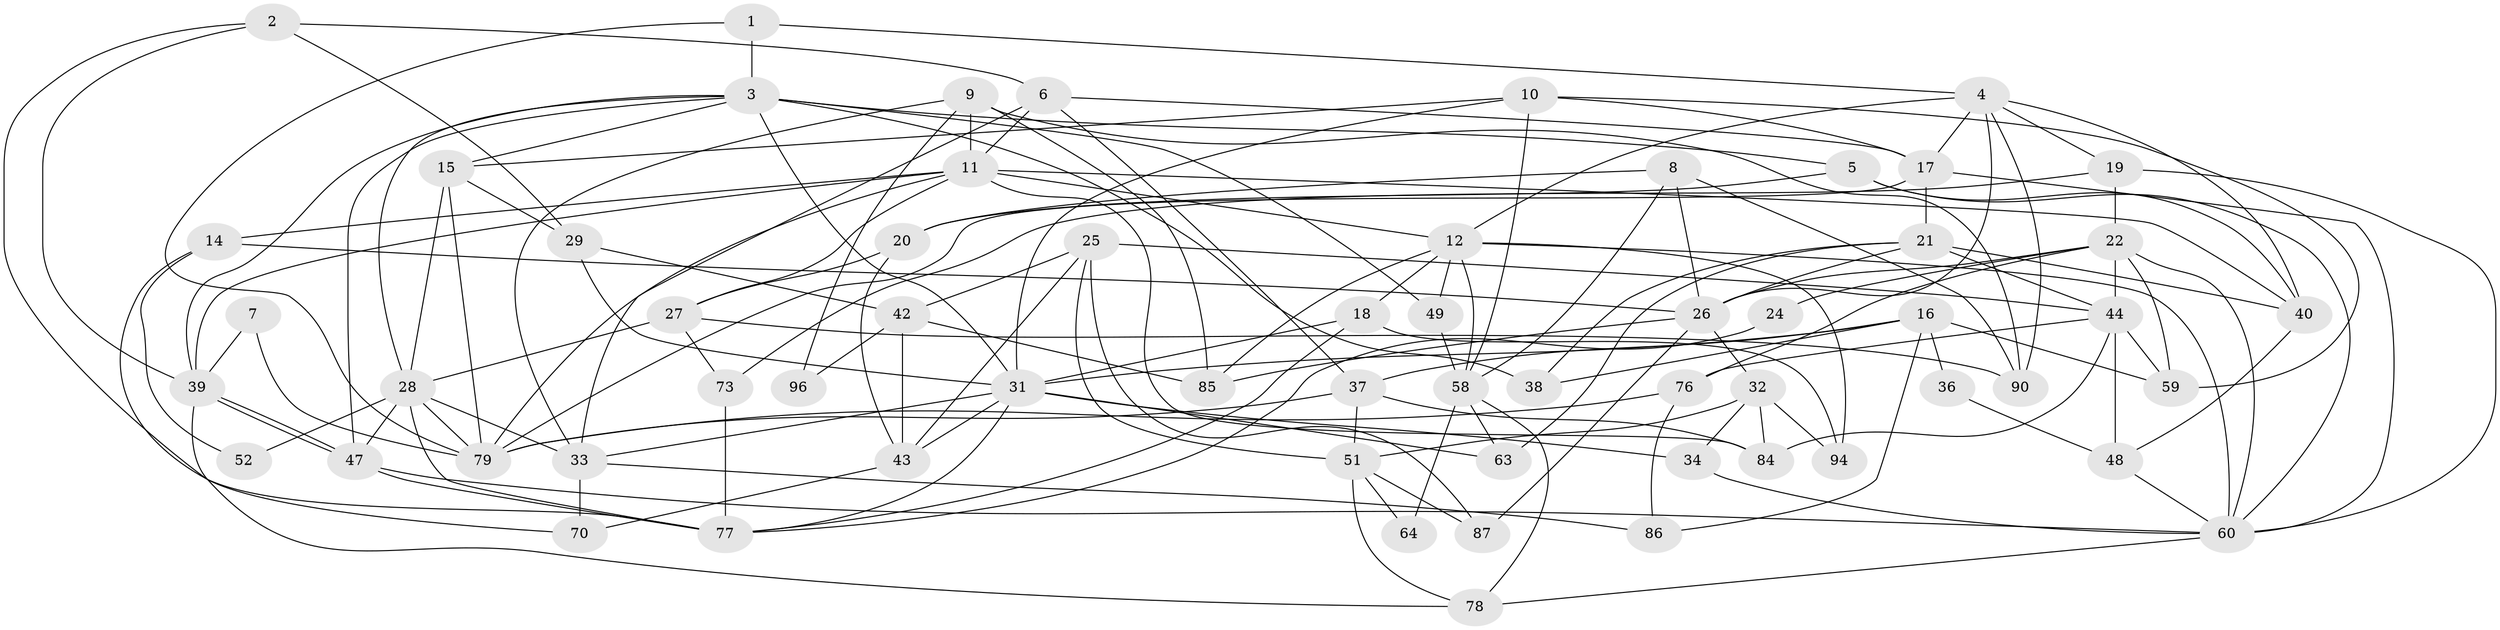 // original degree distribution, {3: 0.2708333333333333, 4: 0.28125, 7: 0.020833333333333332, 6: 0.08333333333333333, 5: 0.21875, 2: 0.11458333333333333, 9: 0.010416666666666666}
// Generated by graph-tools (version 1.1) at 2025/41/03/06/25 10:41:57]
// undirected, 62 vertices, 152 edges
graph export_dot {
graph [start="1"]
  node [color=gray90,style=filled];
  1;
  2;
  3 [super="+88"];
  4 [super="+68"];
  5;
  6 [super="+65"];
  7;
  8 [super="+82"];
  9 [super="+13"];
  10 [super="+53"];
  11 [super="+80"];
  12 [super="+75"];
  14 [super="+50"];
  15 [super="+30"];
  16 [super="+23"];
  17 [super="+46"];
  18;
  19;
  20 [super="+89"];
  21 [super="+66"];
  22 [super="+41"];
  24;
  25 [super="+72"];
  26 [super="+71"];
  27 [super="+61"];
  28 [super="+35"];
  29;
  31 [super="+91"];
  32;
  33 [super="+62"];
  34;
  36;
  37 [super="+55"];
  38;
  39 [super="+67"];
  40 [super="+57"];
  42 [super="+56"];
  43;
  44 [super="+45"];
  47 [super="+54"];
  48 [super="+69"];
  49;
  51 [super="+92"];
  52;
  58 [super="+83"];
  59;
  60 [super="+74"];
  63;
  64;
  70;
  73;
  76;
  77 [super="+93"];
  78;
  79 [super="+81"];
  84;
  85;
  86;
  87;
  90 [super="+95"];
  94;
  96;
  1 -- 4;
  1 -- 3;
  1 -- 79;
  2 -- 77;
  2 -- 6;
  2 -- 29;
  2 -- 39;
  3 -- 5 [weight=2];
  3 -- 38 [weight=2];
  3 -- 47;
  3 -- 31;
  3 -- 49;
  3 -- 28;
  3 -- 15;
  3 -- 39;
  4 -- 19;
  4 -- 26;
  4 -- 40;
  4 -- 90;
  4 -- 17;
  4 -- 12;
  5 -- 60;
  5 -- 20;
  5 -- 40;
  6 -- 11;
  6 -- 17;
  6 -- 37;
  6 -- 33;
  7 -- 39;
  7 -- 79;
  8 -- 58;
  8 -- 20;
  8 -- 90;
  8 -- 26;
  9 -- 90 [weight=2];
  9 -- 33;
  9 -- 11;
  9 -- 96;
  9 -- 85;
  10 -- 17;
  10 -- 58;
  10 -- 31;
  10 -- 59;
  10 -- 15;
  11 -- 27;
  11 -- 39;
  11 -- 84;
  11 -- 40;
  11 -- 14;
  11 -- 12;
  11 -- 79;
  12 -- 18;
  12 -- 85;
  12 -- 60;
  12 -- 49;
  12 -- 58;
  12 -- 94;
  14 -- 70;
  14 -- 26;
  14 -- 52;
  15 -- 28;
  15 -- 29;
  15 -- 79;
  16 -- 59;
  16 -- 36;
  16 -- 37;
  16 -- 38;
  16 -- 86;
  16 -- 31;
  17 -- 21;
  17 -- 60;
  17 -- 79;
  18 -- 31;
  18 -- 94;
  18 -- 77;
  19 -- 73;
  19 -- 60;
  19 -- 22;
  20 -- 43;
  20 -- 27;
  21 -- 38;
  21 -- 26;
  21 -- 63;
  21 -- 40;
  21 -- 44;
  22 -- 76;
  22 -- 59;
  22 -- 60;
  22 -- 24;
  22 -- 26;
  22 -- 44;
  24 -- 77;
  25 -- 43;
  25 -- 87;
  25 -- 42;
  25 -- 44;
  25 -- 51;
  26 -- 87;
  26 -- 32;
  26 -- 85;
  27 -- 73;
  27 -- 90;
  27 -- 28;
  28 -- 47;
  28 -- 52;
  28 -- 77;
  28 -- 33;
  28 -- 79;
  29 -- 42;
  29 -- 31;
  31 -- 77;
  31 -- 33;
  31 -- 43;
  31 -- 34;
  31 -- 63;
  32 -- 84;
  32 -- 34;
  32 -- 94;
  32 -- 51;
  33 -- 70;
  33 -- 86;
  34 -- 60;
  36 -- 48 [weight=2];
  37 -- 79;
  37 -- 84;
  37 -- 51;
  39 -- 47;
  39 -- 47;
  39 -- 78;
  40 -- 48;
  42 -- 43;
  42 -- 96;
  42 -- 85;
  43 -- 70;
  44 -- 59;
  44 -- 84;
  44 -- 76;
  44 -- 48;
  47 -- 77;
  47 -- 60;
  48 -- 60;
  49 -- 58;
  51 -- 78;
  51 -- 64;
  51 -- 87;
  58 -- 63;
  58 -- 78;
  58 -- 64;
  60 -- 78;
  73 -- 77;
  76 -- 86;
  76 -- 79;
}

